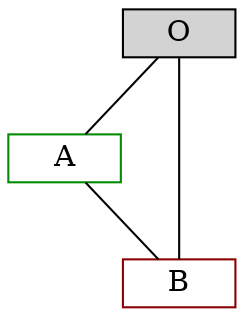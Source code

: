 graph g {
node[shape =record,height=.1];
O [label = "O",style="filled"];

a0[label = "A",color=green4];
b0[label = "B",color=red4];
O -- a0[weight=4];
O -- b0[weight=8];
a0 -- b0 [weight=4];

}
